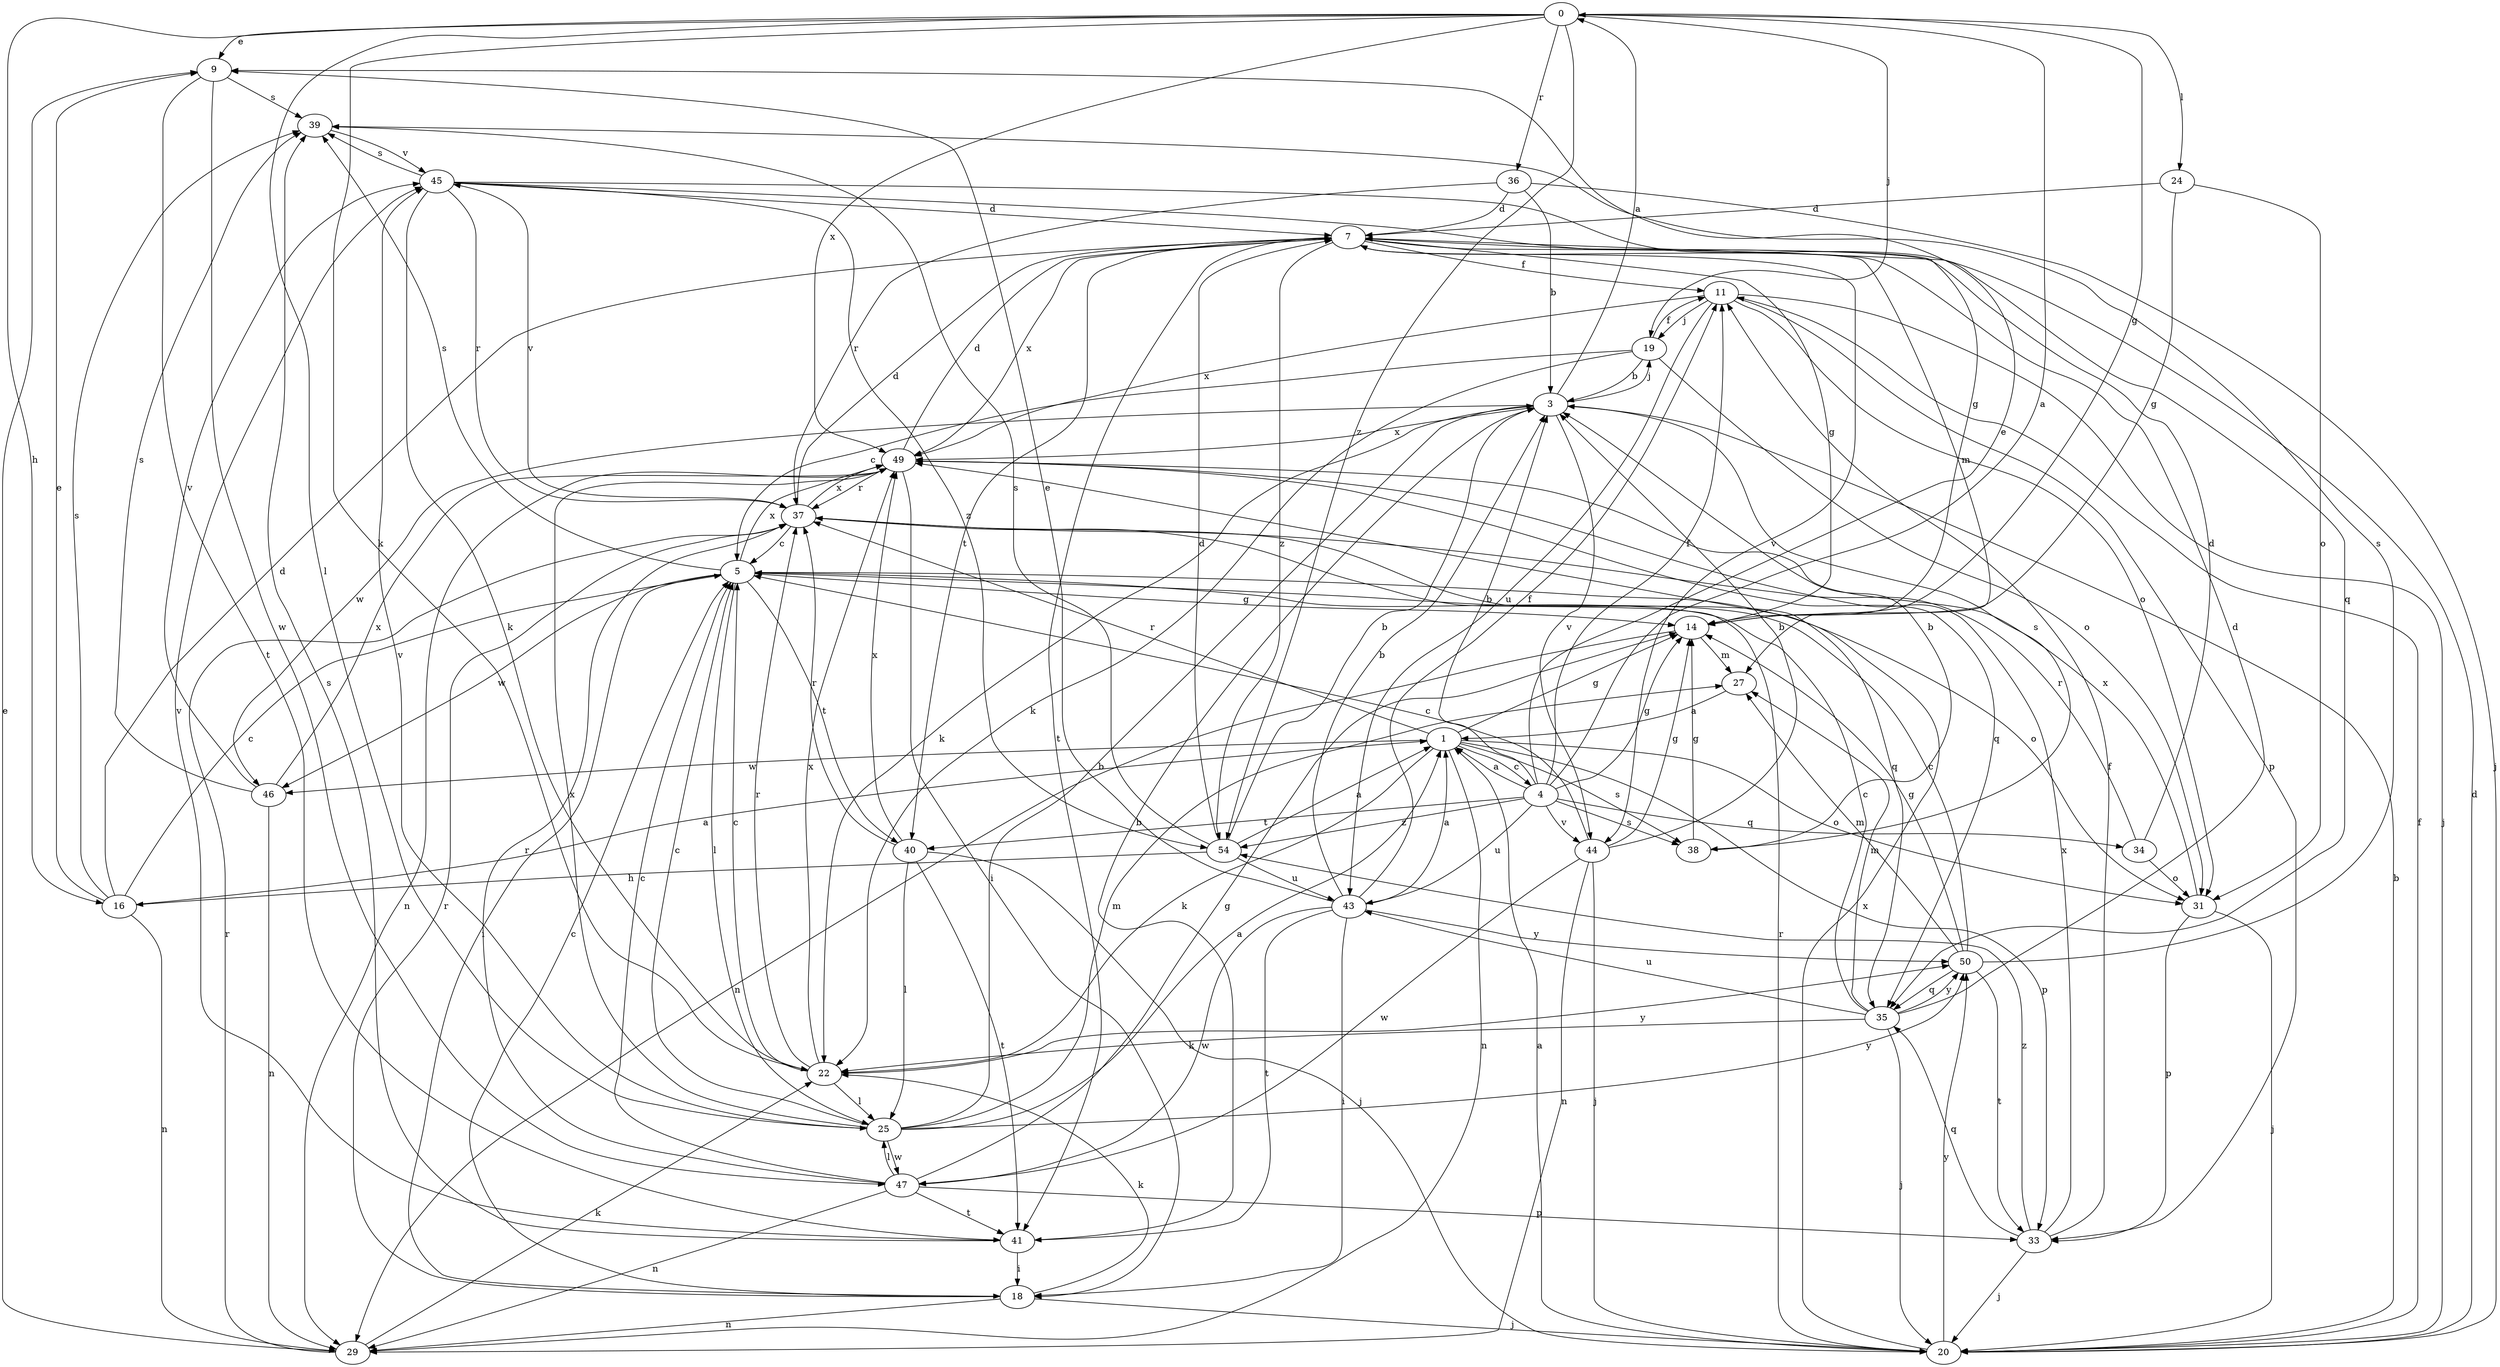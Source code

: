 strict digraph  {
0;
1;
3;
4;
5;
7;
9;
11;
14;
16;
18;
19;
20;
22;
24;
25;
27;
29;
31;
33;
34;
35;
36;
37;
38;
39;
40;
41;
43;
44;
45;
46;
47;
49;
50;
54;
0 -> 9  [label=e];
0 -> 14  [label=g];
0 -> 16  [label=h];
0 -> 19  [label=j];
0 -> 22  [label=k];
0 -> 24  [label=l];
0 -> 25  [label=l];
0 -> 36  [label=r];
0 -> 49  [label=x];
0 -> 54  [label=z];
1 -> 4  [label=c];
1 -> 14  [label=g];
1 -> 22  [label=k];
1 -> 29  [label=n];
1 -> 31  [label=o];
1 -> 33  [label=p];
1 -> 37  [label=r];
1 -> 38  [label=s];
1 -> 46  [label=w];
3 -> 0  [label=a];
3 -> 19  [label=j];
3 -> 22  [label=k];
3 -> 38  [label=s];
3 -> 44  [label=v];
3 -> 46  [label=w];
3 -> 49  [label=x];
4 -> 0  [label=a];
4 -> 1  [label=a];
4 -> 3  [label=b];
4 -> 9  [label=e];
4 -> 11  [label=f];
4 -> 14  [label=g];
4 -> 34  [label=q];
4 -> 38  [label=s];
4 -> 40  [label=t];
4 -> 43  [label=u];
4 -> 44  [label=v];
4 -> 54  [label=z];
5 -> 14  [label=g];
5 -> 18  [label=i];
5 -> 25  [label=l];
5 -> 31  [label=o];
5 -> 39  [label=s];
5 -> 40  [label=t];
5 -> 46  [label=w];
5 -> 49  [label=x];
7 -> 11  [label=f];
7 -> 14  [label=g];
7 -> 27  [label=m];
7 -> 40  [label=t];
7 -> 41  [label=t];
7 -> 44  [label=v];
7 -> 49  [label=x];
7 -> 54  [label=z];
9 -> 39  [label=s];
9 -> 41  [label=t];
9 -> 47  [label=w];
11 -> 19  [label=j];
11 -> 20  [label=j];
11 -> 31  [label=o];
11 -> 33  [label=p];
11 -> 43  [label=u];
11 -> 49  [label=x];
14 -> 27  [label=m];
14 -> 29  [label=n];
16 -> 1  [label=a];
16 -> 5  [label=c];
16 -> 7  [label=d];
16 -> 9  [label=e];
16 -> 29  [label=n];
16 -> 39  [label=s];
18 -> 5  [label=c];
18 -> 20  [label=j];
18 -> 22  [label=k];
18 -> 29  [label=n];
18 -> 37  [label=r];
19 -> 3  [label=b];
19 -> 5  [label=c];
19 -> 11  [label=f];
19 -> 22  [label=k];
19 -> 31  [label=o];
20 -> 1  [label=a];
20 -> 3  [label=b];
20 -> 7  [label=d];
20 -> 11  [label=f];
20 -> 37  [label=r];
20 -> 49  [label=x];
20 -> 50  [label=y];
22 -> 5  [label=c];
22 -> 25  [label=l];
22 -> 37  [label=r];
22 -> 49  [label=x];
22 -> 50  [label=y];
24 -> 7  [label=d];
24 -> 14  [label=g];
24 -> 31  [label=o];
25 -> 1  [label=a];
25 -> 3  [label=b];
25 -> 5  [label=c];
25 -> 27  [label=m];
25 -> 45  [label=v];
25 -> 47  [label=w];
25 -> 49  [label=x];
25 -> 50  [label=y];
27 -> 1  [label=a];
29 -> 9  [label=e];
29 -> 22  [label=k];
29 -> 37  [label=r];
31 -> 20  [label=j];
31 -> 33  [label=p];
31 -> 49  [label=x];
33 -> 11  [label=f];
33 -> 20  [label=j];
33 -> 35  [label=q];
33 -> 49  [label=x];
33 -> 54  [label=z];
34 -> 7  [label=d];
34 -> 31  [label=o];
34 -> 37  [label=r];
35 -> 5  [label=c];
35 -> 7  [label=d];
35 -> 20  [label=j];
35 -> 22  [label=k];
35 -> 27  [label=m];
35 -> 43  [label=u];
35 -> 50  [label=y];
36 -> 3  [label=b];
36 -> 7  [label=d];
36 -> 20  [label=j];
36 -> 37  [label=r];
37 -> 5  [label=c];
37 -> 7  [label=d];
37 -> 35  [label=q];
37 -> 45  [label=v];
37 -> 49  [label=x];
38 -> 3  [label=b];
38 -> 14  [label=g];
39 -> 45  [label=v];
40 -> 20  [label=j];
40 -> 25  [label=l];
40 -> 37  [label=r];
40 -> 41  [label=t];
40 -> 49  [label=x];
41 -> 3  [label=b];
41 -> 18  [label=i];
41 -> 39  [label=s];
41 -> 45  [label=v];
43 -> 1  [label=a];
43 -> 3  [label=b];
43 -> 9  [label=e];
43 -> 11  [label=f];
43 -> 18  [label=i];
43 -> 41  [label=t];
43 -> 47  [label=w];
43 -> 50  [label=y];
44 -> 3  [label=b];
44 -> 5  [label=c];
44 -> 14  [label=g];
44 -> 20  [label=j];
44 -> 29  [label=n];
44 -> 47  [label=w];
45 -> 7  [label=d];
45 -> 14  [label=g];
45 -> 22  [label=k];
45 -> 35  [label=q];
45 -> 37  [label=r];
45 -> 39  [label=s];
45 -> 54  [label=z];
46 -> 29  [label=n];
46 -> 39  [label=s];
46 -> 45  [label=v];
46 -> 49  [label=x];
47 -> 5  [label=c];
47 -> 14  [label=g];
47 -> 25  [label=l];
47 -> 29  [label=n];
47 -> 33  [label=p];
47 -> 37  [label=r];
47 -> 41  [label=t];
49 -> 7  [label=d];
49 -> 18  [label=i];
49 -> 29  [label=n];
49 -> 35  [label=q];
49 -> 37  [label=r];
50 -> 5  [label=c];
50 -> 14  [label=g];
50 -> 27  [label=m];
50 -> 35  [label=q];
50 -> 39  [label=s];
50 -> 33  [label=t];
54 -> 1  [label=a];
54 -> 3  [label=b];
54 -> 7  [label=d];
54 -> 16  [label=h];
54 -> 39  [label=s];
54 -> 43  [label=u];
}
